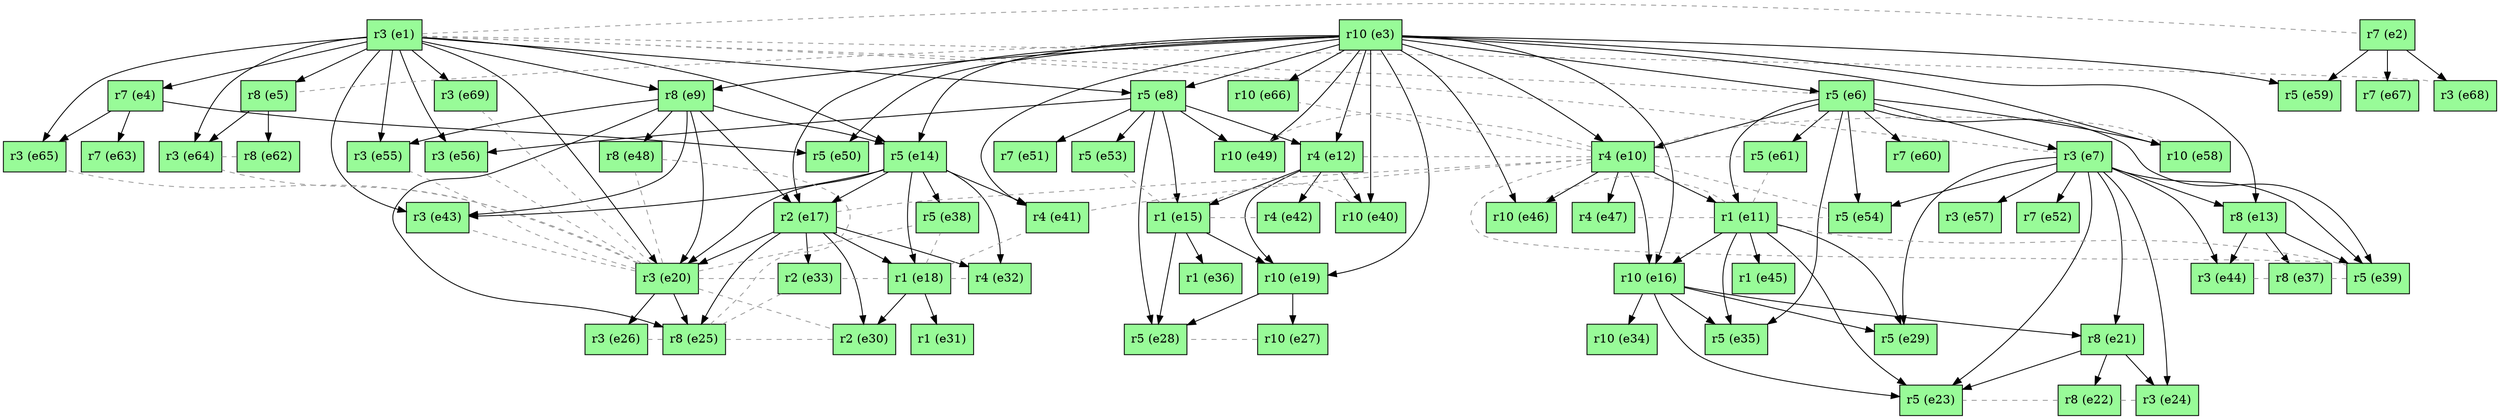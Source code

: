 digraph test {
  e1 -> e20;
  e1 -> e43;
  e1 -> e55;
  e1 -> e56;
  e1 -> e64;
  e1 -> e65;
  e1 -> e69;
  e1 -> e9;
  e1 -> e5;
  e1 -> e8;
  e1 -> e4;
  e1 -> e14;
  e2 -> e67;
  e2 -> e59;
  e2 -> e68;
  e3 -> e19;
  e3 -> e40;
  e3 -> e16;
  e3 -> e46;
  e3 -> e49;
  e3 -> e13;
  e3 -> e58;
  e3 -> e9;
  e3 -> e66;
  e3 -> e14;
  e3 -> e50;
  e3 -> e59;
  e3 -> e8;
  e3 -> e6;
  e3 -> e41;
  e3 -> e17;
  e3 -> e12;
  e3 -> e10;
  e4 -> e63;
  e4 -> e50;
  e4 -> e65;
  e5 -> e62;
  e5 -> e64;
  e6 -> e39;
  e6 -> e54;
  e6 -> e58;
  e6 -> e61;
  e6 -> e10;
  e6 -> e35;
  e6 -> e60;
  e6 -> e7;
  e6 -> e11;
  e7 -> e24;
  e7 -> e44;
  e7 -> e57;
  e7 -> e21;
  e7 -> e13;
  e7 -> e29;
  e7 -> e52;
  e7 -> e54;
  e7 -> e23;
  e7 -> e39;
  e8 -> e49;
  e8 -> e53;
  e8 -> e12;
  e8 -> e28;
  e8 -> e51;
  e8 -> e56;
  e8 -> e15;
  e9 -> e48;
  e9 -> e14;
  e9 -> e55;
  e9 -> e43;
  e9 -> e17;
  e9 -> e20;
  e9 -> e25;
  e10 -> e47;
  e10 -> e11;
  e10 -> e46;
  e10 -> e16;
  e11 -> e16;
  e11 -> e45;
  e11 -> e23;
  e11 -> e29;
  e11 -> e35;
  e12 -> e42;
  e12 -> e15;
  e12 -> e40;
  e12 -> e19;
  e13 -> e37;
  e13 -> e39;
  e13 -> e44;
  e14 -> e38;
  e14 -> e41;
  e14 -> e17;
  e14 -> e32;
  e14 -> e18;
  e14 -> e43;
  e14 -> e20;
  e15 -> e19;
  e15 -> e36;
  e15 -> e28;
  e16 -> e21;
  e16 -> e34;
  e16 -> e23;
  e16 -> e29;
  e16 -> e35;
  e17 -> e30;
  e17 -> e20;
  e17 -> e33;
  e17 -> e25;
  e17 -> e32;
  e17 -> e18;
  e18 -> e30;
  e18 -> e31;
  e19 -> e27;
  e19 -> e28;
  e20 -> e26;
  e20 -> e25;
  e21 -> e22;
  e21 -> e23;
  e21 -> e24;

//conflicts
  e1 -> e2 [arrowhead=none color=gray60 style=dashed constraint=false];
  e1 -> e6 [arrowhead=none color=gray60 style=dashed constraint=false];
  e1 -> e7 [arrowhead=none color=gray60 style=dashed constraint=false];
  e1 -> e68 [arrowhead=none color=gray60 style=dashed constraint=false];
  e3 -> e5 [arrowhead=none color=gray60 style=dashed constraint=false];
  e10 -> e12 [arrowhead=none color=gray60 style=dashed constraint=false];
  e10 -> e17 [arrowhead=none color=gray60 style=dashed constraint=false];
  e10 -> e39 [arrowhead=none color=gray60 style=dashed constraint=false];
  e10 -> e41 [arrowhead=none color=gray60 style=dashed constraint=false];
  e10 -> e49 [arrowhead=none color=gray60 style=dashed constraint=false];
  e10 -> e54 [arrowhead=none color=gray60 style=dashed constraint=false];
  e10 -> e58 [arrowhead=none color=gray60 style=dashed constraint=false];
  e10 -> e61 [arrowhead=none color=gray60 style=dashed constraint=false];
  e10 -> e66 [arrowhead=none color=gray60 style=dashed constraint=false];
  e11 -> e39 [arrowhead=none color=gray60 style=dashed constraint=false];
  e11 -> e46 [arrowhead=none color=gray60 style=dashed constraint=false];
  e11 -> e47 [arrowhead=none color=gray60 style=dashed constraint=false];
  e11 -> e54 [arrowhead=none color=gray60 style=dashed constraint=false];
  e11 -> e61 [arrowhead=none color=gray60 style=dashed constraint=false];
  e15 -> e40 [arrowhead=none color=gray60 style=dashed constraint=false];
  e15 -> e42 [arrowhead=none color=gray60 style=dashed constraint=false];
  e15 -> e53 [arrowhead=none color=gray60 style=dashed constraint=false];
  e18 -> e32 [arrowhead=none color=gray60 style=dashed constraint=false];
  e18 -> e33 [arrowhead=none color=gray60 style=dashed constraint=false];
  e18 -> e38 [arrowhead=none color=gray60 style=dashed constraint=false];
  e18 -> e41 [arrowhead=none color=gray60 style=dashed constraint=false];
  e20 -> e30 [arrowhead=none color=gray60 style=dashed constraint=false];
  e20 -> e33 [arrowhead=none color=gray60 style=dashed constraint=false];
  e20 -> e38 [arrowhead=none color=gray60 style=dashed constraint=false];
  e20 -> e43 [arrowhead=none color=gray60 style=dashed constraint=false];
  e20 -> e48 [arrowhead=none color=gray60 style=dashed constraint=false];
  e20 -> e55 [arrowhead=none color=gray60 style=dashed constraint=false];
  e20 -> e56 [arrowhead=none color=gray60 style=dashed constraint=false];
  e20 -> e64 [arrowhead=none color=gray60 style=dashed constraint=false];
  e20 -> e65 [arrowhead=none color=gray60 style=dashed constraint=false];
  e20 -> e69 [arrowhead=none color=gray60 style=dashed constraint=false];
  e22 -> e23 [arrowhead=none color=gray60 style=dashed constraint=false];
  e22 -> e24 [arrowhead=none color=gray60 style=dashed constraint=false];
  e25 -> e26 [arrowhead=none color=gray60 style=dashed constraint=false];
  e25 -> e30 [arrowhead=none color=gray60 style=dashed constraint=false];
  e25 -> e33 [arrowhead=none color=gray60 style=dashed constraint=false];
  e25 -> e48 [arrowhead=none color=gray60 style=dashed constraint=false];
  e27 -> e28 [arrowhead=none color=gray60 style=dashed constraint=false];
  e37 -> e39 [arrowhead=none color=gray60 style=dashed constraint=false];
  e37 -> e44 [arrowhead=none color=gray60 style=dashed constraint=false];
  e62 -> e64 [arrowhead=none color=gray60 style=dashed constraint=false];

  e1 [fillcolor=palegreen label="r3 (e1)" shape=box style=filled];
  e2 [fillcolor=palegreen label="r7 (e2)" shape=box style=filled];
  e3 [fillcolor=palegreen label="r10 (e3)" shape=box style=filled];
  e4 [fillcolor=palegreen label="r7 (e4)" shape=box style=filled];
  e5 [fillcolor=palegreen label="r8 (e5)" shape=box style=filled];
  e6 [fillcolor=palegreen label="r5 (e6)" shape=box style=filled];
  e7 [fillcolor=palegreen label="r3 (e7)" shape=box style=filled];
  e8 [fillcolor=palegreen label="r5 (e8)" shape=box style=filled];
  e9 [fillcolor=palegreen label="r8 (e9)" shape=box style=filled];
  e10 [fillcolor=palegreen label="r4 (e10)" shape=box style=filled];
  e11 [fillcolor=palegreen label="r1 (e11)" shape=box style=filled];
  e12 [fillcolor=palegreen label="r4 (e12)" shape=box style=filled];
  e13 [fillcolor=palegreen label="r8 (e13)" shape=box style=filled];
  e14 [fillcolor=palegreen label="r5 (e14)" shape=box style=filled];
  e15 [fillcolor=palegreen label="r1 (e15)" shape=box style=filled];
  e16 [fillcolor=palegreen label="r10 (e16)" shape=box style=filled];
  e17 [fillcolor=palegreen label="r2 (e17)" shape=box style=filled];
  e18 [fillcolor=palegreen label="r1 (e18)" shape=box style=filled];
  e19 [fillcolor=palegreen label="r10 (e19)" shape=box style=filled];
  e20 [fillcolor=palegreen label="r3 (e20)" shape=box style=filled];
  e21 [fillcolor=palegreen label="r8 (e21)" shape=box style=filled];
  e22 [fillcolor=palegreen label="r8 (e22)" shape=box style=filled];
  e23 [fillcolor=palegreen label="r5 (e23)" shape=box style=filled];
  e24 [fillcolor=palegreen label="r3 (e24)" shape=box style=filled];
  e25 [fillcolor=palegreen label="r8 (e25)" shape=box style=filled];
  e26 [fillcolor=palegreen label="r3 (e26)" shape=box style=filled];
  e27 [fillcolor=palegreen label="r10 (e27)" shape=box style=filled];
  e28 [fillcolor=palegreen label="r5 (e28)" shape=box style=filled];
  e29 [fillcolor=palegreen label="r5 (e29)" shape=box style=filled];
  e30 [fillcolor=palegreen label="r2 (e30)" shape=box style=filled];
  e31 [fillcolor=palegreen label="r1 (e31)" shape=box style=filled];
  e32 [fillcolor=palegreen label="r4 (e32)" shape=box style=filled];
  e33 [fillcolor=palegreen label="r2 (e33)" shape=box style=filled];
  e34 [fillcolor=palegreen label="r10 (e34)" shape=box style=filled];
  e35 [fillcolor=palegreen label="r5 (e35)" shape=box style=filled];
  e36 [fillcolor=palegreen label="r1 (e36)" shape=box style=filled];
  e37 [fillcolor=palegreen label="r8 (e37)" shape=box style=filled];
  e38 [fillcolor=palegreen label="r5 (e38)" shape=box style=filled];
  e39 [fillcolor=palegreen label="r5 (e39)" shape=box style=filled];
  e40 [fillcolor=palegreen label="r10 (e40)" shape=box style=filled];
  e41 [fillcolor=palegreen label="r4 (e41)" shape=box style=filled];
  e42 [fillcolor=palegreen label="r4 (e42)" shape=box style=filled];
  e43 [fillcolor=palegreen label="r3 (e43)" shape=box style=filled];
  e44 [fillcolor=palegreen label="r3 (e44)" shape=box style=filled];
  e45 [fillcolor=palegreen label="r1 (e45)" shape=box style=filled];
  e46 [fillcolor=palegreen label="r10 (e46)" shape=box style=filled];
  e47 [fillcolor=palegreen label="r4 (e47)" shape=box style=filled];
  e48 [fillcolor=palegreen label="r8 (e48)" shape=box style=filled];
  e49 [fillcolor=palegreen label="r10 (e49)" shape=box style=filled];
  e50 [fillcolor=palegreen label="r5 (e50)" shape=box style=filled];
  e51 [fillcolor=palegreen label="r7 (e51)" shape=box style=filled];
  e52 [fillcolor=palegreen label="r7 (e52)" shape=box style=filled];
  e53 [fillcolor=palegreen label="r5 (e53)" shape=box style=filled];
  e54 [fillcolor=palegreen label="r5 (e54)" shape=box style=filled];
  e55 [fillcolor=palegreen label="r3 (e55)" shape=box style=filled];
  e56 [fillcolor=palegreen label="r3 (e56)" shape=box style=filled];
  e57 [fillcolor=palegreen label="r3 (e57)" shape=box style=filled];
  e58 [fillcolor=palegreen label="r10 (e58)" shape=box style=filled];
  e59 [fillcolor=palegreen label="r5 (e59)" shape=box style=filled];
  e60 [fillcolor=palegreen label="r7 (e60)" shape=box style=filled];
  e61 [fillcolor=palegreen label="r5 (e61)" shape=box style=filled];
  e62 [fillcolor=palegreen label="r8 (e62)" shape=box style=filled];
  e63 [fillcolor=palegreen label="r7 (e63)" shape=box style=filled];
  e64 [fillcolor=palegreen label="r3 (e64)" shape=box style=filled];
  e65 [fillcolor=palegreen label="r3 (e65)" shape=box style=filled];
  e66 [fillcolor=palegreen label="r10 (e66)" shape=box style=filled];
  e67 [fillcolor=palegreen label="r7 (e67)" shape=box style=filled];
  e68 [fillcolor=palegreen label="r3 (e68)" shape=box style=filled];
  e69 [fillcolor=palegreen label="r3 (e69)" shape=box style=filled];
}
